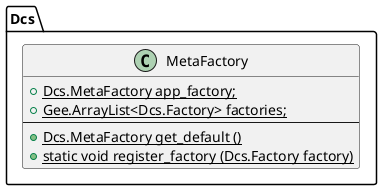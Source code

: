 @startuml

/'
 'UML include file for Dcs.MetaFactory class
 '/

class Dcs.MetaFactory {
    +{static} Dcs.MetaFactory app_factory;
    +{static} Gee.ArrayList<Dcs.Factory> factories;
    ----
    +{static} Dcs.MetaFactory get_default ()
    +{static} static void register_factory (Dcs.Factory factory)
}

@enduml
